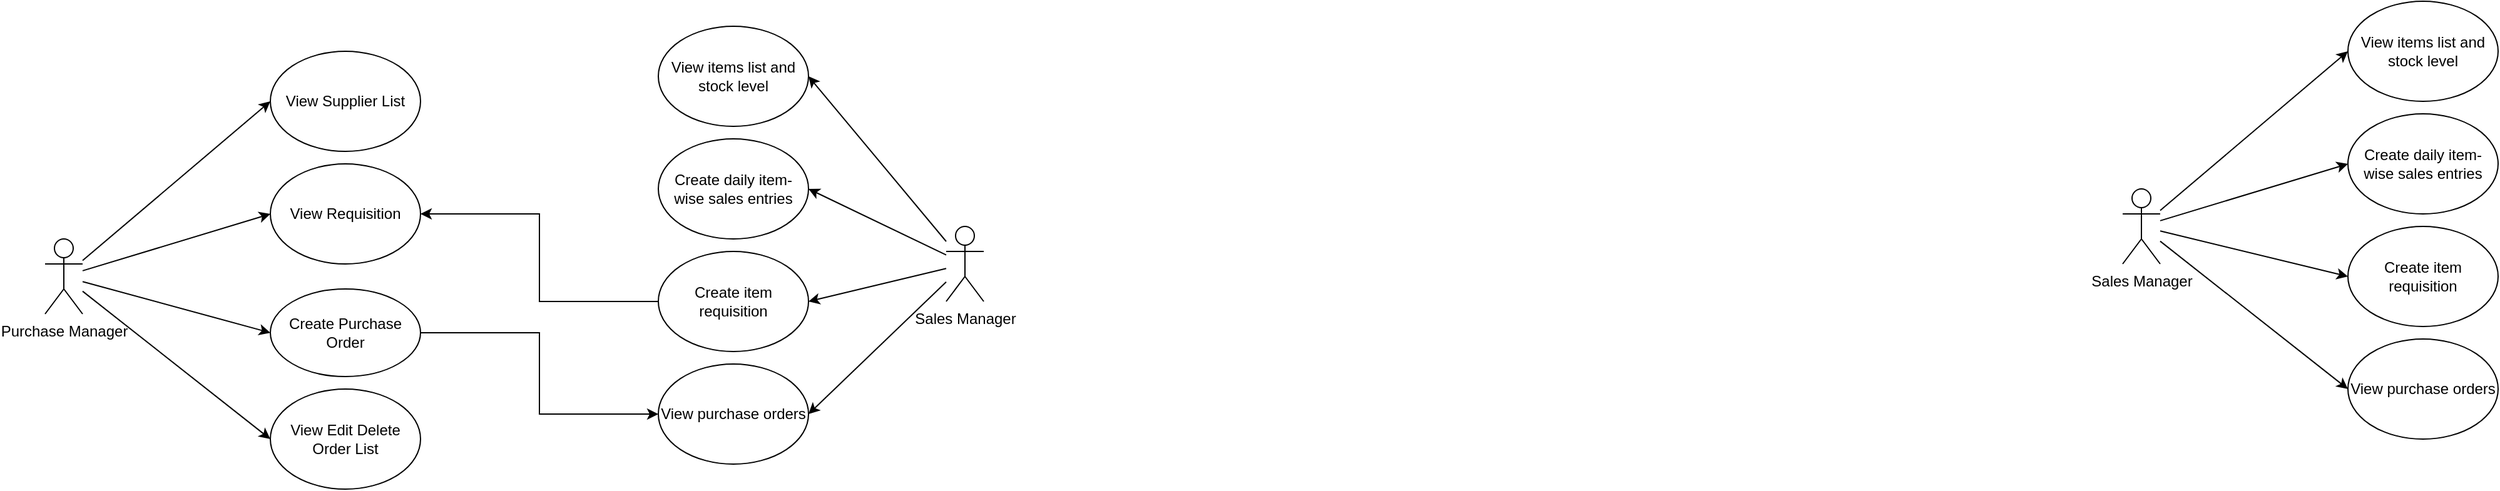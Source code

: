 <mxfile version="25.0.3">
  <diagram name="Page-1" id="WRlgL8Rsu9BcMeLaTDrW">
    <mxGraphModel dx="3151" dy="784" grid="1" gridSize="10" guides="1" tooltips="1" connect="1" arrows="1" fold="1" page="1" pageScale="1" pageWidth="850" pageHeight="1100" math="0" shadow="0">
      <root>
        <mxCell id="0" />
        <mxCell id="1" parent="0" />
        <mxCell id="y3EWq9oGj_fFSSO3Vtz_-1" style="rounded=0;orthogonalLoop=1;jettySize=auto;html=1;entryX=0;entryY=0.5;entryDx=0;entryDy=0;" edge="1" parent="1" source="y3EWq9oGj_fFSSO3Vtz_-5" target="y3EWq9oGj_fFSSO3Vtz_-6">
          <mxGeometry relative="1" as="geometry" />
        </mxCell>
        <mxCell id="y3EWq9oGj_fFSSO3Vtz_-2" style="rounded=0;orthogonalLoop=1;jettySize=auto;html=1;entryX=0;entryY=0.5;entryDx=0;entryDy=0;" edge="1" parent="1" source="y3EWq9oGj_fFSSO3Vtz_-5" target="y3EWq9oGj_fFSSO3Vtz_-7">
          <mxGeometry relative="1" as="geometry" />
        </mxCell>
        <mxCell id="y3EWq9oGj_fFSSO3Vtz_-3" style="rounded=0;orthogonalLoop=1;jettySize=auto;html=1;entryX=0;entryY=0.5;entryDx=0;entryDy=0;" edge="1" parent="1" source="y3EWq9oGj_fFSSO3Vtz_-5" target="y3EWq9oGj_fFSSO3Vtz_-8">
          <mxGeometry relative="1" as="geometry" />
        </mxCell>
        <mxCell id="y3EWq9oGj_fFSSO3Vtz_-4" style="rounded=0;orthogonalLoop=1;jettySize=auto;html=1;entryX=0;entryY=0.5;entryDx=0;entryDy=0;" edge="1" parent="1" source="y3EWq9oGj_fFSSO3Vtz_-5" target="y3EWq9oGj_fFSSO3Vtz_-9">
          <mxGeometry relative="1" as="geometry" />
        </mxCell>
        <mxCell id="y3EWq9oGj_fFSSO3Vtz_-5" value="Sales Manager" style="shape=umlActor;verticalLabelPosition=bottom;verticalAlign=top;html=1;outlineConnect=0;" vertex="1" parent="1">
          <mxGeometry x="30" y="250" width="30" height="60" as="geometry" />
        </mxCell>
        <mxCell id="y3EWq9oGj_fFSSO3Vtz_-6" value="View items list and stock level" style="ellipse;whiteSpace=wrap;html=1;" vertex="1" parent="1">
          <mxGeometry x="210" y="100" width="120" height="80" as="geometry" />
        </mxCell>
        <mxCell id="y3EWq9oGj_fFSSO3Vtz_-7" value="Create daily item-wise sales entries" style="ellipse;whiteSpace=wrap;html=1;" vertex="1" parent="1">
          <mxGeometry x="210" y="190" width="120" height="80" as="geometry" />
        </mxCell>
        <mxCell id="y3EWq9oGj_fFSSO3Vtz_-8" value="Create item requisition" style="ellipse;whiteSpace=wrap;html=1;" vertex="1" parent="1">
          <mxGeometry x="210" y="280" width="120" height="80" as="geometry" />
        </mxCell>
        <mxCell id="y3EWq9oGj_fFSSO3Vtz_-9" value="View purchase orders" style="ellipse;whiteSpace=wrap;html=1;" vertex="1" parent="1">
          <mxGeometry x="210" y="370" width="120" height="80" as="geometry" />
        </mxCell>
        <mxCell id="y3EWq9oGj_fFSSO3Vtz_-10" style="rounded=0;orthogonalLoop=1;jettySize=auto;html=1;entryX=0;entryY=0.5;entryDx=0;entryDy=0;" edge="1" parent="1" source="y3EWq9oGj_fFSSO3Vtz_-14" target="y3EWq9oGj_fFSSO3Vtz_-15">
          <mxGeometry relative="1" as="geometry" />
        </mxCell>
        <mxCell id="y3EWq9oGj_fFSSO3Vtz_-11" style="rounded=0;orthogonalLoop=1;jettySize=auto;html=1;entryX=0;entryY=0.5;entryDx=0;entryDy=0;" edge="1" parent="1" source="y3EWq9oGj_fFSSO3Vtz_-14" target="y3EWq9oGj_fFSSO3Vtz_-16">
          <mxGeometry relative="1" as="geometry" />
        </mxCell>
        <mxCell id="y3EWq9oGj_fFSSO3Vtz_-12" style="rounded=0;orthogonalLoop=1;jettySize=auto;html=1;entryX=0;entryY=0.5;entryDx=0;entryDy=0;" edge="1" parent="1" source="y3EWq9oGj_fFSSO3Vtz_-14" target="y3EWq9oGj_fFSSO3Vtz_-18">
          <mxGeometry relative="1" as="geometry" />
        </mxCell>
        <mxCell id="y3EWq9oGj_fFSSO3Vtz_-13" style="rounded=0;orthogonalLoop=1;jettySize=auto;html=1;entryX=0;entryY=0.5;entryDx=0;entryDy=0;" edge="1" parent="1" source="y3EWq9oGj_fFSSO3Vtz_-14" target="y3EWq9oGj_fFSSO3Vtz_-19">
          <mxGeometry relative="1" as="geometry" />
        </mxCell>
        <mxCell id="y3EWq9oGj_fFSSO3Vtz_-14" value="Purchase Manager" style="shape=umlActor;verticalLabelPosition=bottom;verticalAlign=top;html=1;outlineConnect=0;" vertex="1" parent="1">
          <mxGeometry x="-1630" y="290" width="30" height="60" as="geometry" />
        </mxCell>
        <mxCell id="y3EWq9oGj_fFSSO3Vtz_-15" value="View Supplier List" style="ellipse;whiteSpace=wrap;html=1;" vertex="1" parent="1">
          <mxGeometry x="-1450" y="140" width="120" height="80" as="geometry" />
        </mxCell>
        <mxCell id="y3EWq9oGj_fFSSO3Vtz_-16" value="View Requisition" style="ellipse;whiteSpace=wrap;html=1;" vertex="1" parent="1">
          <mxGeometry x="-1450" y="230" width="120" height="80" as="geometry" />
        </mxCell>
        <mxCell id="y3EWq9oGj_fFSSO3Vtz_-17" style="edgeStyle=orthogonalEdgeStyle;rounded=0;orthogonalLoop=1;jettySize=auto;html=1;entryX=0;entryY=0.5;entryDx=0;entryDy=0;" edge="1" parent="1" source="y3EWq9oGj_fFSSO3Vtz_-18" target="y3EWq9oGj_fFSSO3Vtz_-29">
          <mxGeometry relative="1" as="geometry" />
        </mxCell>
        <mxCell id="y3EWq9oGj_fFSSO3Vtz_-18" value="Create Purchase Order" style="ellipse;whiteSpace=wrap;html=1;" vertex="1" parent="1">
          <mxGeometry x="-1450" y="330" width="120" height="70" as="geometry" />
        </mxCell>
        <mxCell id="y3EWq9oGj_fFSSO3Vtz_-19" value="View Edit Delete Order List" style="ellipse;whiteSpace=wrap;html=1;" vertex="1" parent="1">
          <mxGeometry x="-1450" y="410" width="120" height="80" as="geometry" />
        </mxCell>
        <mxCell id="y3EWq9oGj_fFSSO3Vtz_-20" style="rounded=0;orthogonalLoop=1;jettySize=auto;html=1;entryX=1;entryY=0.5;entryDx=0;entryDy=0;" edge="1" parent="1" source="y3EWq9oGj_fFSSO3Vtz_-24" target="y3EWq9oGj_fFSSO3Vtz_-25">
          <mxGeometry relative="1" as="geometry" />
        </mxCell>
        <mxCell id="y3EWq9oGj_fFSSO3Vtz_-21" style="rounded=0;orthogonalLoop=1;jettySize=auto;html=1;entryX=1;entryY=0.5;entryDx=0;entryDy=0;" edge="1" parent="1" source="y3EWq9oGj_fFSSO3Vtz_-24" target="y3EWq9oGj_fFSSO3Vtz_-26">
          <mxGeometry relative="1" as="geometry" />
        </mxCell>
        <mxCell id="y3EWq9oGj_fFSSO3Vtz_-22" style="rounded=0;orthogonalLoop=1;jettySize=auto;html=1;entryX=1;entryY=0.5;entryDx=0;entryDy=0;" edge="1" parent="1" source="y3EWq9oGj_fFSSO3Vtz_-24" target="y3EWq9oGj_fFSSO3Vtz_-28">
          <mxGeometry relative="1" as="geometry" />
        </mxCell>
        <mxCell id="y3EWq9oGj_fFSSO3Vtz_-23" style="rounded=0;orthogonalLoop=1;jettySize=auto;html=1;entryX=1;entryY=0.5;entryDx=0;entryDy=0;" edge="1" parent="1" source="y3EWq9oGj_fFSSO3Vtz_-24" target="y3EWq9oGj_fFSSO3Vtz_-29">
          <mxGeometry relative="1" as="geometry" />
        </mxCell>
        <mxCell id="y3EWq9oGj_fFSSO3Vtz_-24" value="Sales Manager" style="shape=umlActor;verticalLabelPosition=bottom;verticalAlign=top;html=1;outlineConnect=0;" vertex="1" parent="1">
          <mxGeometry x="-910" y="280" width="30" height="60" as="geometry" />
        </mxCell>
        <mxCell id="y3EWq9oGj_fFSSO3Vtz_-25" value="View items list and stock level" style="ellipse;whiteSpace=wrap;html=1;" vertex="1" parent="1">
          <mxGeometry x="-1140" y="120" width="120" height="80" as="geometry" />
        </mxCell>
        <mxCell id="y3EWq9oGj_fFSSO3Vtz_-26" value="Create daily item-wise sales entries" style="ellipse;whiteSpace=wrap;html=1;" vertex="1" parent="1">
          <mxGeometry x="-1140" y="210" width="120" height="80" as="geometry" />
        </mxCell>
        <mxCell id="y3EWq9oGj_fFSSO3Vtz_-27" style="edgeStyle=orthogonalEdgeStyle;rounded=0;orthogonalLoop=1;jettySize=auto;html=1;entryX=1;entryY=0.5;entryDx=0;entryDy=0;" edge="1" parent="1" source="y3EWq9oGj_fFSSO3Vtz_-28" target="y3EWq9oGj_fFSSO3Vtz_-16">
          <mxGeometry relative="1" as="geometry" />
        </mxCell>
        <mxCell id="y3EWq9oGj_fFSSO3Vtz_-28" value="Create item requisition" style="ellipse;whiteSpace=wrap;html=1;" vertex="1" parent="1">
          <mxGeometry x="-1140" y="300" width="120" height="80" as="geometry" />
        </mxCell>
        <mxCell id="y3EWq9oGj_fFSSO3Vtz_-29" value="View purchase orders" style="ellipse;whiteSpace=wrap;html=1;" vertex="1" parent="1">
          <mxGeometry x="-1140" y="390" width="120" height="80" as="geometry" />
        </mxCell>
      </root>
    </mxGraphModel>
  </diagram>
</mxfile>
